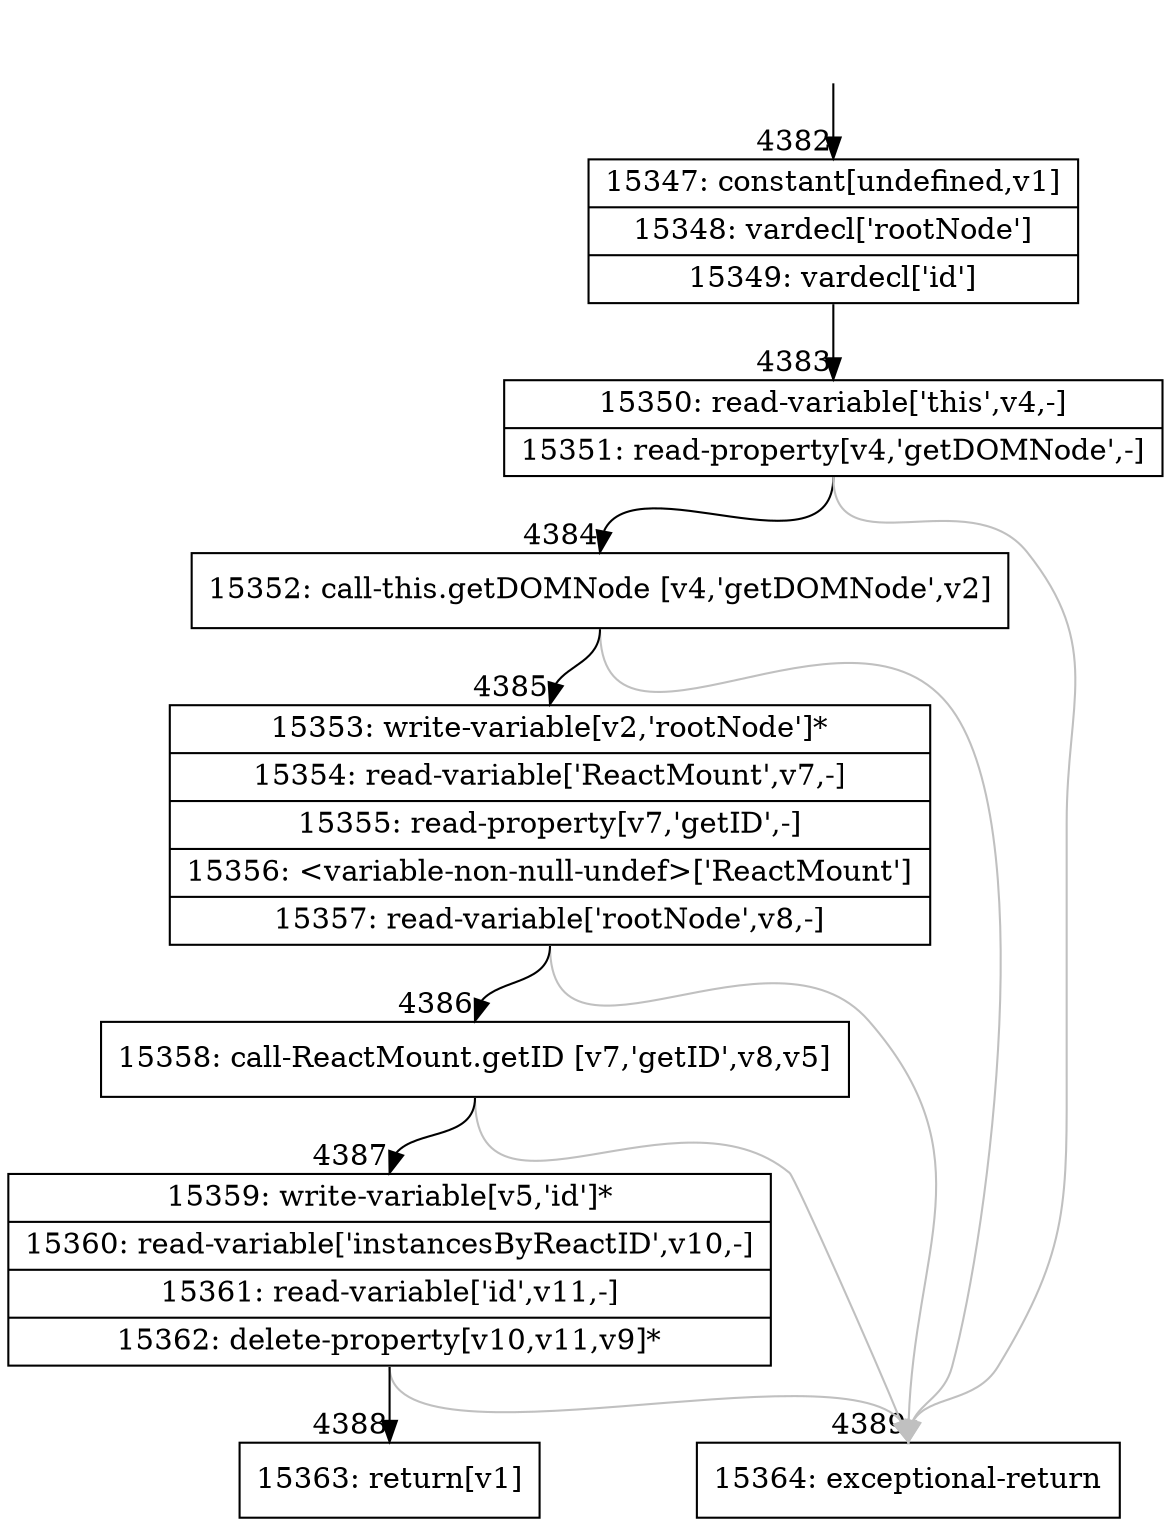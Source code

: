 digraph {
rankdir="TD"
BB_entry300[shape=none,label=""];
BB_entry300 -> BB4382 [tailport=s, headport=n, headlabel="    4382"]
BB4382 [shape=record label="{15347: constant[undefined,v1]|15348: vardecl['rootNode']|15349: vardecl['id']}" ] 
BB4382 -> BB4383 [tailport=s, headport=n, headlabel="      4383"]
BB4383 [shape=record label="{15350: read-variable['this',v4,-]|15351: read-property[v4,'getDOMNode',-]}" ] 
BB4383 -> BB4384 [tailport=s, headport=n, headlabel="      4384"]
BB4383 -> BB4389 [tailport=s, headport=n, color=gray, headlabel="      4389"]
BB4384 [shape=record label="{15352: call-this.getDOMNode [v4,'getDOMNode',v2]}" ] 
BB4384 -> BB4385 [tailport=s, headport=n, headlabel="      4385"]
BB4384 -> BB4389 [tailport=s, headport=n, color=gray]
BB4385 [shape=record label="{15353: write-variable[v2,'rootNode']*|15354: read-variable['ReactMount',v7,-]|15355: read-property[v7,'getID',-]|15356: \<variable-non-null-undef\>['ReactMount']|15357: read-variable['rootNode',v8,-]}" ] 
BB4385 -> BB4386 [tailport=s, headport=n, headlabel="      4386"]
BB4385 -> BB4389 [tailport=s, headport=n, color=gray]
BB4386 [shape=record label="{15358: call-ReactMount.getID [v7,'getID',v8,v5]}" ] 
BB4386 -> BB4387 [tailport=s, headport=n, headlabel="      4387"]
BB4386 -> BB4389 [tailport=s, headport=n, color=gray]
BB4387 [shape=record label="{15359: write-variable[v5,'id']*|15360: read-variable['instancesByReactID',v10,-]|15361: read-variable['id',v11,-]|15362: delete-property[v10,v11,v9]*}" ] 
BB4387 -> BB4388 [tailport=s, headport=n, headlabel="      4388"]
BB4387 -> BB4389 [tailport=s, headport=n, color=gray]
BB4388 [shape=record label="{15363: return[v1]}" ] 
BB4389 [shape=record label="{15364: exceptional-return}" ] 
//#$~ 8319
}
